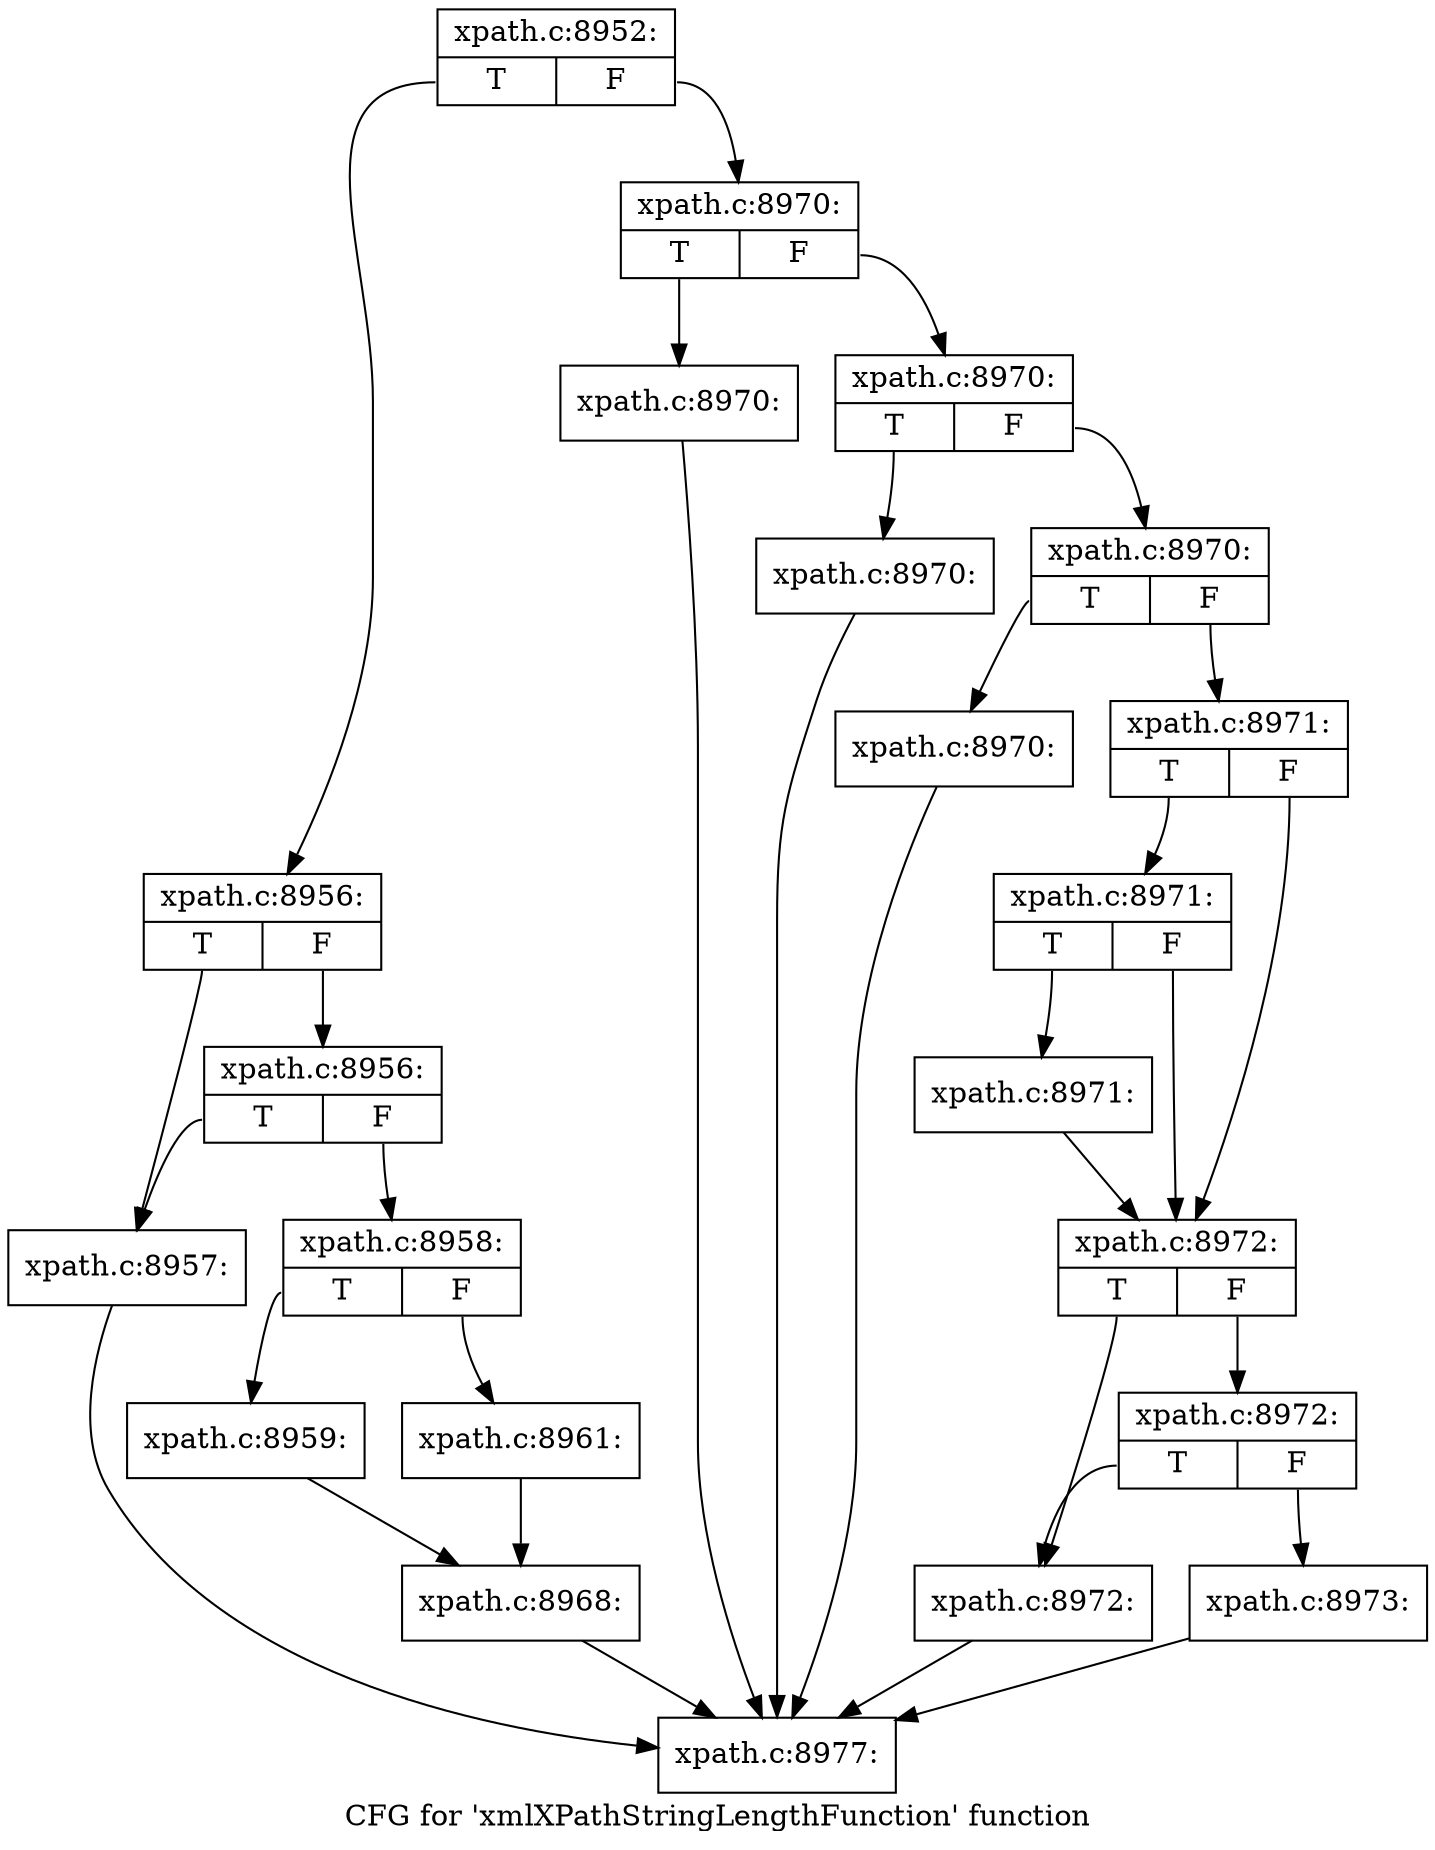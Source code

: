 digraph "CFG for 'xmlXPathStringLengthFunction' function" {
	label="CFG for 'xmlXPathStringLengthFunction' function";

	Node0x4a51a50 [shape=record,label="{xpath.c:8952:|{<s0>T|<s1>F}}"];
	Node0x4a51a50:s0 -> Node0x4a556d0;
	Node0x4a51a50:s1 -> Node0x4a55720;
	Node0x4a556d0 [shape=record,label="{xpath.c:8956:|{<s0>T|<s1>F}}"];
	Node0x4a556d0:s0 -> Node0x4a55ae0;
	Node0x4a556d0:s1 -> Node0x4a55b80;
	Node0x4a55b80 [shape=record,label="{xpath.c:8956:|{<s0>T|<s1>F}}"];
	Node0x4a55b80:s0 -> Node0x4a55ae0;
	Node0x4a55b80:s1 -> Node0x4a55b30;
	Node0x4a55ae0 [shape=record,label="{xpath.c:8957:}"];
	Node0x4a55ae0 -> Node0x4a54e70;
	Node0x4a55b30 [shape=record,label="{xpath.c:8958:|{<s0>T|<s1>F}}"];
	Node0x4a55b30:s0 -> Node0x4a56260;
	Node0x4a55b30:s1 -> Node0x4a56300;
	Node0x4a56260 [shape=record,label="{xpath.c:8959:}"];
	Node0x4a56260 -> Node0x4a562b0;
	Node0x4a56300 [shape=record,label="{xpath.c:8961:}"];
	Node0x4a56300 -> Node0x4a562b0;
	Node0x4a562b0 [shape=record,label="{xpath.c:8968:}"];
	Node0x4a562b0 -> Node0x4a54e70;
	Node0x4a55720 [shape=record,label="{xpath.c:8970:|{<s0>T|<s1>F}}"];
	Node0x4a55720:s0 -> Node0x4a57fc0;
	Node0x4a55720:s1 -> Node0x4a58680;
	Node0x4a57fc0 [shape=record,label="{xpath.c:8970:}"];
	Node0x4a57fc0 -> Node0x4a54e70;
	Node0x4a58680 [shape=record,label="{xpath.c:8970:|{<s0>T|<s1>F}}"];
	Node0x4a58680:s0 -> Node0x4a588a0;
	Node0x4a58680:s1 -> Node0x4a588f0;
	Node0x4a588a0 [shape=record,label="{xpath.c:8970:}"];
	Node0x4a588a0 -> Node0x4a54e70;
	Node0x4a588f0 [shape=record,label="{xpath.c:8970:|{<s0>T|<s1>F}}"];
	Node0x4a588f0:s0 -> Node0x4a58c10;
	Node0x4a588f0:s1 -> Node0x4a58c60;
	Node0x4a58c10 [shape=record,label="{xpath.c:8970:}"];
	Node0x4a58c10 -> Node0x4a54e70;
	Node0x4a58c60 [shape=record,label="{xpath.c:8971:|{<s0>T|<s1>F}}"];
	Node0x4a58c60:s0 -> Node0x4a59300;
	Node0x4a58c60:s1 -> Node0x4a592b0;
	Node0x4a59300 [shape=record,label="{xpath.c:8971:|{<s0>T|<s1>F}}"];
	Node0x4a59300:s0 -> Node0x4a59260;
	Node0x4a59300:s1 -> Node0x4a592b0;
	Node0x4a59260 [shape=record,label="{xpath.c:8971:}"];
	Node0x4a59260 -> Node0x4a592b0;
	Node0x4a592b0 [shape=record,label="{xpath.c:8972:|{<s0>T|<s1>F}}"];
	Node0x4a592b0:s0 -> Node0x4a59ac0;
	Node0x4a592b0:s1 -> Node0x4a59b60;
	Node0x4a59b60 [shape=record,label="{xpath.c:8972:|{<s0>T|<s1>F}}"];
	Node0x4a59b60:s0 -> Node0x4a59ac0;
	Node0x4a59b60:s1 -> Node0x4a59b10;
	Node0x4a59ac0 [shape=record,label="{xpath.c:8972:}"];
	Node0x4a59ac0 -> Node0x4a54e70;
	Node0x4a59b10 [shape=record,label="{xpath.c:8973:}"];
	Node0x4a59b10 -> Node0x4a54e70;
	Node0x4a54e70 [shape=record,label="{xpath.c:8977:}"];
}

